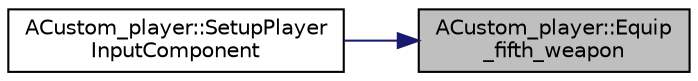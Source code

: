 digraph "ACustom_player::Equip_fifth_weapon"
{
 // LATEX_PDF_SIZE
  edge [fontname="Helvetica",fontsize="10",labelfontname="Helvetica",labelfontsize="10"];
  node [fontname="Helvetica",fontsize="10",shape=record];
  rankdir="RL";
  Node1 [label="ACustom_player::Equip\l_fifth_weapon",height=0.2,width=0.4,color="black", fillcolor="grey75", style="filled", fontcolor="black",tooltip="다섯번째 무기 장착"];
  Node1 -> Node2 [dir="back",color="midnightblue",fontsize="10",style="solid",fontname="Helvetica"];
  Node2 [label="ACustom_player::SetupPlayer\lInputComponent",height=0.2,width=0.4,color="black", fillcolor="white", style="filled",URL="$class_a_custom__player.html#a74fd8458f9a8a1b94ed17dc274b50a57",tooltip=" "];
}
